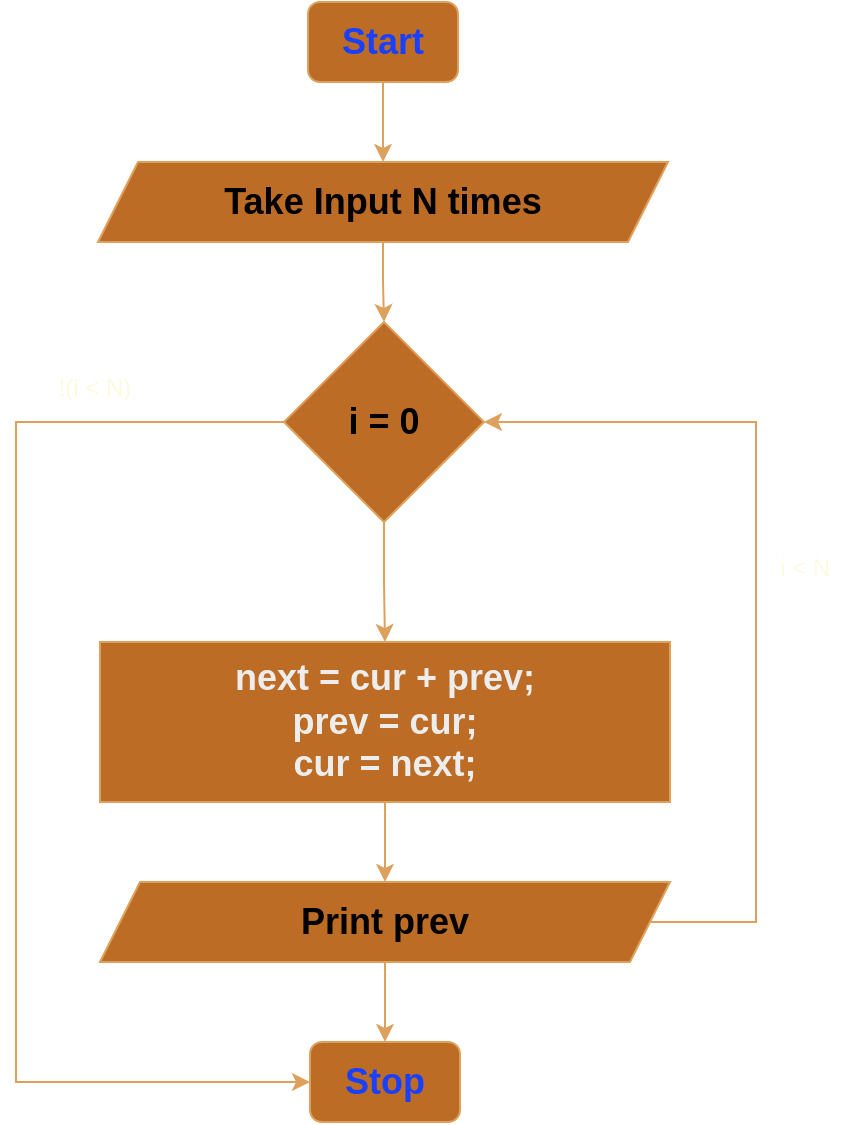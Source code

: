 <mxfile version="27.2.0">
  <diagram name="Page-1" id="UokjxA56wNc4N8eFkrky">
    <mxGraphModel dx="748" dy="797" grid="1" gridSize="10" guides="1" tooltips="1" connect="1" arrows="1" fold="1" page="1" pageScale="1" pageWidth="850" pageHeight="1100" math="0" shadow="0">
      <root>
        <mxCell id="0" />
        <mxCell id="1" parent="0" />
        <mxCell id="M828uHGaxxEeVkbUzdAj-7" value="" style="edgeStyle=orthogonalEdgeStyle;rounded=0;orthogonalLoop=1;jettySize=auto;html=1;strokeColor=#DDA15E;fontColor=default;fillColor=#BC6C25;labelBackgroundColor=none;" edge="1" parent="1" source="M828uHGaxxEeVkbUzdAj-1" target="M828uHGaxxEeVkbUzdAj-4">
          <mxGeometry relative="1" as="geometry" />
        </mxCell>
        <mxCell id="M828uHGaxxEeVkbUzdAj-1" value="&lt;font style=&quot;font-size: 18px; color: light-dark(rgb(26, 64, 255), rgb(0, 0, 0));&quot;&gt;&lt;b&gt;Start&lt;/b&gt;&lt;/font&gt;" style="rounded=1;whiteSpace=wrap;html=1;labelBackgroundColor=none;fillColor=#BC6C25;strokeColor=#DDA15E;fontColor=#FEFAE0;" vertex="1" parent="1">
          <mxGeometry x="387" y="80" width="75" height="40" as="geometry" />
        </mxCell>
        <mxCell id="M828uHGaxxEeVkbUzdAj-8" value="" style="edgeStyle=orthogonalEdgeStyle;rounded=0;orthogonalLoop=1;jettySize=auto;html=1;strokeColor=#DDA15E;fontColor=default;fillColor=#BC6C25;labelBackgroundColor=none;" edge="1" parent="1" source="M828uHGaxxEeVkbUzdAj-4" target="M828uHGaxxEeVkbUzdAj-6">
          <mxGeometry relative="1" as="geometry" />
        </mxCell>
        <mxCell id="M828uHGaxxEeVkbUzdAj-4" value="&lt;b style=&quot;color: rgb(0, 0, 0); font-size: 18px;&quot;&gt;Take Input N times&lt;/b&gt;" style="shape=parallelogram;perimeter=parallelogramPerimeter;whiteSpace=wrap;html=1;fixedSize=1;labelBackgroundColor=none;fillColor=#BC6C25;strokeColor=#DDA15E;fontColor=#FEFAE0;" vertex="1" parent="1">
          <mxGeometry x="282" y="160" width="285" height="40" as="geometry" />
        </mxCell>
        <mxCell id="M828uHGaxxEeVkbUzdAj-14" style="edgeStyle=orthogonalEdgeStyle;rounded=0;orthogonalLoop=1;jettySize=auto;html=1;strokeColor=#DDA15E;fontColor=default;fillColor=#BC6C25;entryX=1;entryY=0.5;entryDx=0;entryDy=0;exitX=1;exitY=0.5;exitDx=0;exitDy=0;labelBackgroundColor=none;" edge="1" parent="1" source="M828uHGaxxEeVkbUzdAj-10" target="M828uHGaxxEeVkbUzdAj-6">
          <mxGeometry relative="1" as="geometry">
            <mxPoint x="610" y="290" as="targetPoint" />
            <Array as="points">
              <mxPoint x="611" y="540" />
              <mxPoint x="611" y="290" />
            </Array>
          </mxGeometry>
        </mxCell>
        <mxCell id="M828uHGaxxEeVkbUzdAj-18" value="" style="edgeStyle=orthogonalEdgeStyle;rounded=0;orthogonalLoop=1;jettySize=auto;html=1;strokeColor=#DDA15E;fontColor=default;fillColor=#BC6C25;labelBackgroundColor=none;" edge="1" parent="1" source="M828uHGaxxEeVkbUzdAj-5" target="M828uHGaxxEeVkbUzdAj-10">
          <mxGeometry relative="1" as="geometry" />
        </mxCell>
        <mxCell id="M828uHGaxxEeVkbUzdAj-5" value="&lt;div&gt;&lt;font color=&quot;#ededed&quot;&gt;&lt;span style=&quot;font-size: 18px;&quot;&gt;&lt;b&gt;next = cur + prev;&lt;/b&gt;&lt;/span&gt;&lt;/font&gt;&lt;/div&gt;&lt;div&gt;&lt;font color=&quot;#ededed&quot;&gt;&lt;span style=&quot;font-size: 18px;&quot;&gt;&lt;b&gt;prev = cur;&lt;/b&gt;&lt;/span&gt;&lt;/font&gt;&lt;/div&gt;&lt;div&gt;&lt;font color=&quot;#ededed&quot;&gt;&lt;span style=&quot;font-size: 18px;&quot;&gt;&lt;b&gt;cur = next;&lt;/b&gt;&lt;/span&gt;&lt;/font&gt;&lt;/div&gt;" style="rounded=0;whiteSpace=wrap;html=1;strokeColor=#DDA15E;fontColor=#FEFAE0;fillColor=#BC6C25;labelBackgroundColor=none;" vertex="1" parent="1">
          <mxGeometry x="283" y="400" width="285" height="80" as="geometry" />
        </mxCell>
        <mxCell id="M828uHGaxxEeVkbUzdAj-9" value="" style="edgeStyle=orthogonalEdgeStyle;rounded=0;orthogonalLoop=1;jettySize=auto;html=1;strokeColor=#DDA15E;fontColor=default;fillColor=#BC6C25;labelBackgroundColor=none;" edge="1" parent="1" source="M828uHGaxxEeVkbUzdAj-6" target="M828uHGaxxEeVkbUzdAj-5">
          <mxGeometry relative="1" as="geometry" />
        </mxCell>
        <mxCell id="M828uHGaxxEeVkbUzdAj-15" style="edgeStyle=orthogonalEdgeStyle;rounded=0;orthogonalLoop=1;jettySize=auto;html=1;strokeColor=#DDA15E;fontColor=default;fillColor=#BC6C25;entryX=0;entryY=0.5;entryDx=0;entryDy=0;labelBackgroundColor=none;" edge="1" parent="1" source="M828uHGaxxEeVkbUzdAj-6" target="M828uHGaxxEeVkbUzdAj-12">
          <mxGeometry relative="1" as="geometry">
            <mxPoint x="240" y="540" as="targetPoint" />
            <Array as="points">
              <mxPoint x="241" y="290" />
              <mxPoint x="241" y="620" />
            </Array>
          </mxGeometry>
        </mxCell>
        <mxCell id="M828uHGaxxEeVkbUzdAj-6" value="&lt;b style=&quot;color: rgb(0, 0, 0); font-size: 18px;&quot;&gt;i = 0&lt;/b&gt;" style="rhombus;whiteSpace=wrap;html=1;strokeColor=#DDA15E;fontColor=#FEFAE0;fillColor=#BC6C25;labelBackgroundColor=none;" vertex="1" parent="1">
          <mxGeometry x="375" y="240" width="100" height="100" as="geometry" />
        </mxCell>
        <mxCell id="M828uHGaxxEeVkbUzdAj-13" value="" style="edgeStyle=orthogonalEdgeStyle;rounded=0;orthogonalLoop=1;jettySize=auto;html=1;strokeColor=#DDA15E;fontColor=default;fillColor=#BC6C25;labelBackgroundColor=none;" edge="1" parent="1" source="M828uHGaxxEeVkbUzdAj-10" target="M828uHGaxxEeVkbUzdAj-12">
          <mxGeometry relative="1" as="geometry" />
        </mxCell>
        <mxCell id="M828uHGaxxEeVkbUzdAj-10" value="&lt;b style=&quot;color: rgb(0, 0, 0); font-size: 18px;&quot;&gt;Print prev&lt;/b&gt;" style="shape=parallelogram;perimeter=parallelogramPerimeter;whiteSpace=wrap;html=1;fixedSize=1;labelBackgroundColor=none;fillColor=#BC6C25;strokeColor=#DDA15E;fontColor=#FEFAE0;" vertex="1" parent="1">
          <mxGeometry x="283" y="520" width="285" height="40" as="geometry" />
        </mxCell>
        <mxCell id="M828uHGaxxEeVkbUzdAj-12" value="&lt;font style=&quot;font-size: 18px; color: light-dark(rgb(26, 64, 255), rgb(0, 0, 0));&quot;&gt;&lt;b&gt;Stop&lt;/b&gt;&lt;/font&gt;" style="rounded=1;whiteSpace=wrap;html=1;labelBackgroundColor=none;fillColor=#BC6C25;strokeColor=#DDA15E;fontColor=#FEFAE0;" vertex="1" parent="1">
          <mxGeometry x="388" y="600" width="75" height="40" as="geometry" />
        </mxCell>
        <mxCell id="M828uHGaxxEeVkbUzdAj-16" value="&lt;div&gt;i &amp;lt; N&lt;/div&gt;" style="text;html=1;align=center;verticalAlign=middle;resizable=0;points=[];autosize=1;strokeColor=none;fillColor=none;fontColor=#FEFAE0;labelBackgroundColor=none;" vertex="1" parent="1">
          <mxGeometry x="610" y="348" width="50" height="30" as="geometry" />
        </mxCell>
        <mxCell id="M828uHGaxxEeVkbUzdAj-17" value="!(i &amp;lt; N)" style="text;html=1;align=center;verticalAlign=middle;resizable=0;points=[];autosize=1;strokeColor=none;fillColor=none;fontColor=#FEFAE0;labelBackgroundColor=none;" vertex="1" parent="1">
          <mxGeometry x="250" y="258" width="60" height="30" as="geometry" />
        </mxCell>
      </root>
    </mxGraphModel>
  </diagram>
</mxfile>
